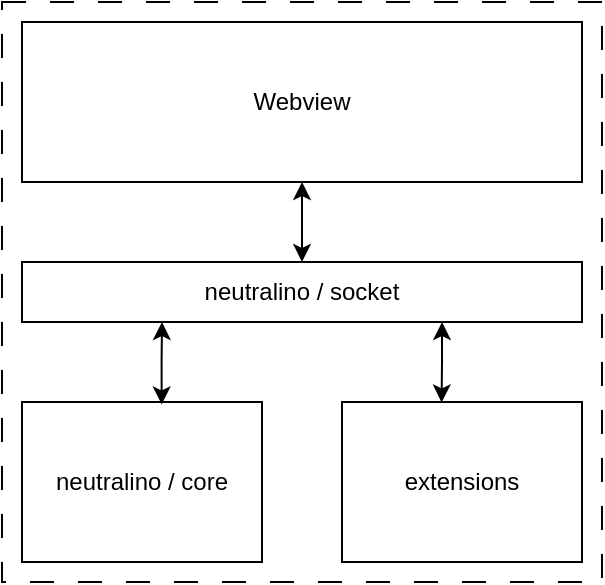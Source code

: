 <mxfile version="22.0.8" type="device">
  <diagram name="Page-1" id="OJW_0PqSyjE4vUaFGjB3">
    <mxGraphModel dx="1122" dy="704" grid="1" gridSize="10" guides="1" tooltips="1" connect="1" arrows="1" fold="1" page="1" pageScale="1" pageWidth="827" pageHeight="1169" math="0" shadow="0">
      <root>
        <mxCell id="0" />
        <mxCell id="1" parent="0" />
        <mxCell id="iOsTTCV2gvPUy5oQWHzk-9" value="" style="group" vertex="1" connectable="0" parent="1">
          <mxGeometry x="220" y="200" width="300" height="290" as="geometry" />
        </mxCell>
        <mxCell id="iOsTTCV2gvPUy5oQWHzk-8" value="" style="rounded=0;whiteSpace=wrap;html=1;dashed=1;dashPattern=12 12;" vertex="1" parent="iOsTTCV2gvPUy5oQWHzk-9">
          <mxGeometry width="300" height="290" as="geometry" />
        </mxCell>
        <mxCell id="iOsTTCV2gvPUy5oQWHzk-1" value="neutralino / core" style="rounded=0;whiteSpace=wrap;html=1;" vertex="1" parent="iOsTTCV2gvPUy5oQWHzk-9">
          <mxGeometry x="10" y="200" width="120" height="80" as="geometry" />
        </mxCell>
        <mxCell id="iOsTTCV2gvPUy5oQWHzk-2" value="neutralino / socket" style="rounded=0;whiteSpace=wrap;html=1;" vertex="1" parent="iOsTTCV2gvPUy5oQWHzk-9">
          <mxGeometry x="10" y="130" width="280" height="30" as="geometry" />
        </mxCell>
        <mxCell id="iOsTTCV2gvPUy5oQWHzk-5" style="edgeStyle=orthogonalEdgeStyle;rounded=0;orthogonalLoop=1;jettySize=auto;html=1;exitX=0.582;exitY=0.015;exitDx=0;exitDy=0;entryX=0.25;entryY=1;entryDx=0;entryDy=0;startArrow=classic;startFill=1;exitPerimeter=0;" edge="1" parent="iOsTTCV2gvPUy5oQWHzk-9" source="iOsTTCV2gvPUy5oQWHzk-1" target="iOsTTCV2gvPUy5oQWHzk-2">
          <mxGeometry relative="1" as="geometry" />
        </mxCell>
        <mxCell id="iOsTTCV2gvPUy5oQWHzk-3" value="extensions" style="rounded=0;whiteSpace=wrap;html=1;" vertex="1" parent="iOsTTCV2gvPUy5oQWHzk-9">
          <mxGeometry x="170" y="200" width="120" height="80" as="geometry" />
        </mxCell>
        <mxCell id="iOsTTCV2gvPUy5oQWHzk-6" style="edgeStyle=orthogonalEdgeStyle;rounded=0;orthogonalLoop=1;jettySize=auto;html=1;exitX=0.75;exitY=1;exitDx=0;exitDy=0;entryX=0.415;entryY=0.003;entryDx=0;entryDy=0;startArrow=classic;startFill=1;entryPerimeter=0;" edge="1" parent="iOsTTCV2gvPUy5oQWHzk-9" source="iOsTTCV2gvPUy5oQWHzk-2" target="iOsTTCV2gvPUy5oQWHzk-3">
          <mxGeometry relative="1" as="geometry" />
        </mxCell>
        <mxCell id="iOsTTCV2gvPUy5oQWHzk-4" value="Webview" style="rounded=0;whiteSpace=wrap;html=1;" vertex="1" parent="iOsTTCV2gvPUy5oQWHzk-9">
          <mxGeometry x="10" y="10" width="280" height="80" as="geometry" />
        </mxCell>
        <mxCell id="iOsTTCV2gvPUy5oQWHzk-7" style="edgeStyle=orthogonalEdgeStyle;rounded=0;orthogonalLoop=1;jettySize=auto;html=1;exitX=0.5;exitY=0;exitDx=0;exitDy=0;startArrow=classic;startFill=1;" edge="1" parent="iOsTTCV2gvPUy5oQWHzk-9" source="iOsTTCV2gvPUy5oQWHzk-2" target="iOsTTCV2gvPUy5oQWHzk-4">
          <mxGeometry relative="1" as="geometry" />
        </mxCell>
      </root>
    </mxGraphModel>
  </diagram>
</mxfile>
